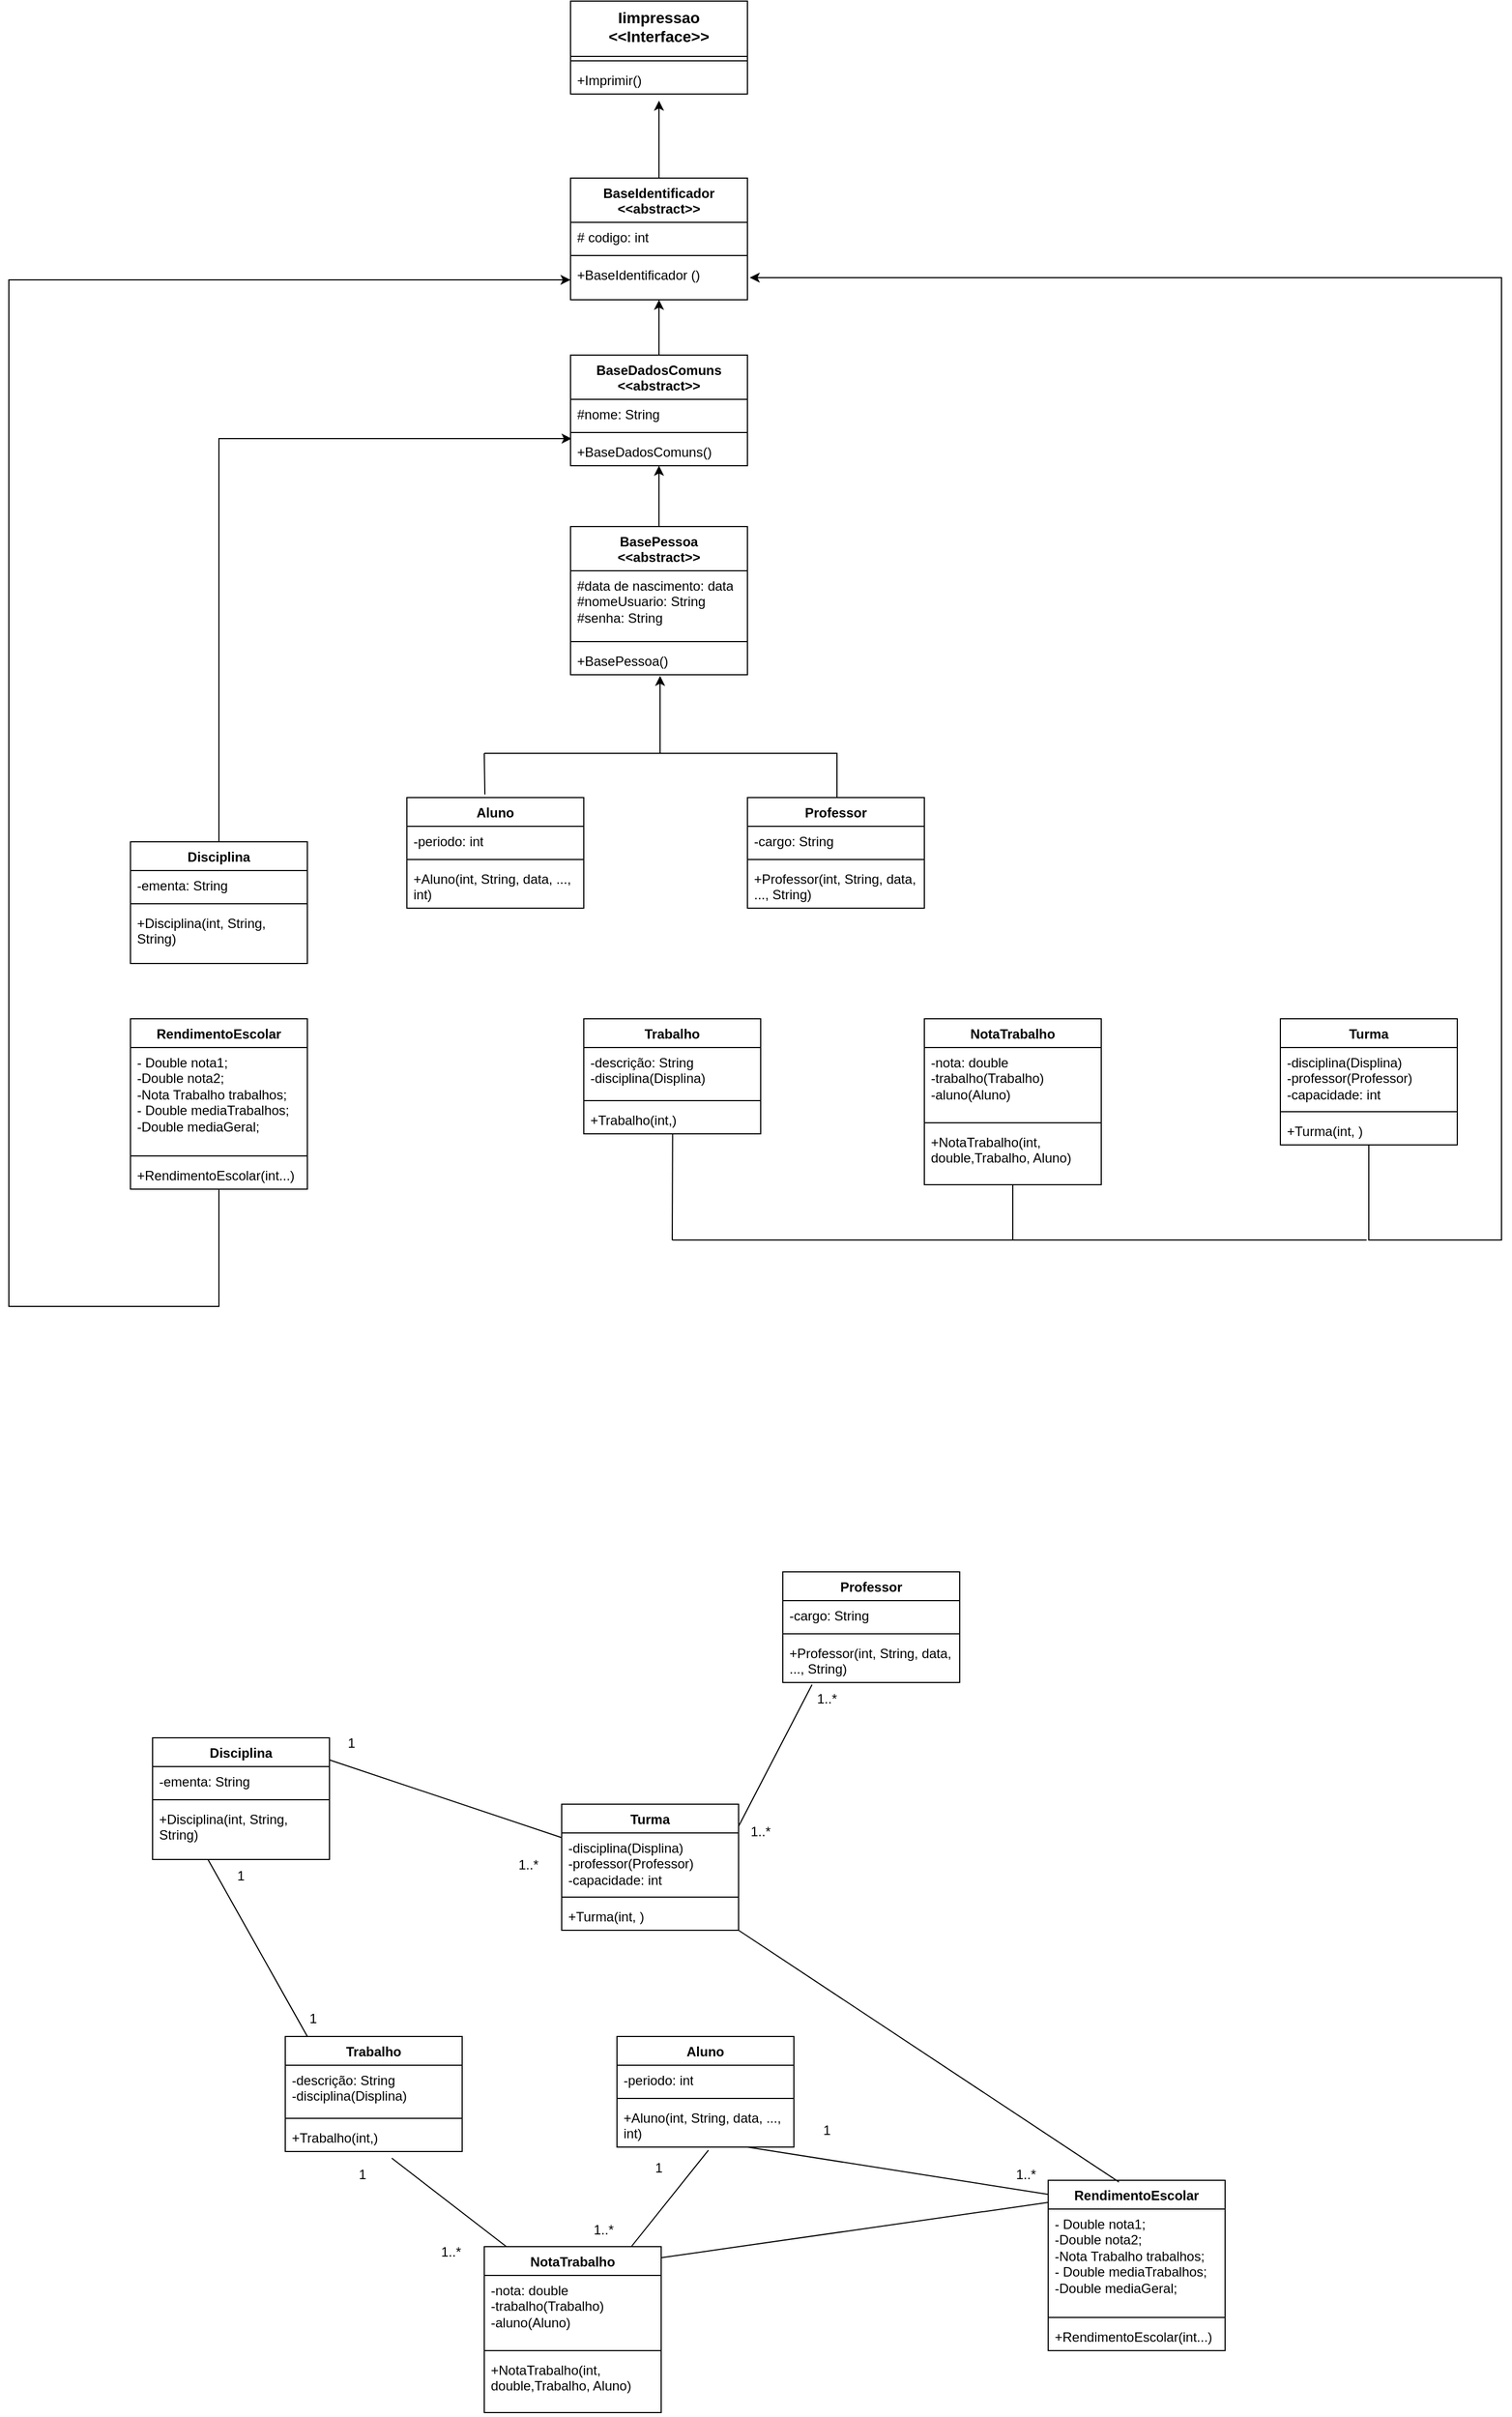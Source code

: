 <mxfile version="22.0.8" type="device">
  <diagram name="Página-1" id="WyTK1F0okosWZXt38Lui">
    <mxGraphModel dx="3500" dy="1740" grid="1" gridSize="10" guides="1" tooltips="1" connect="1" arrows="1" fold="1" page="1" pageScale="1" pageWidth="2339" pageHeight="3300" math="0" shadow="0">
      <root>
        <mxCell id="0" />
        <mxCell id="1" parent="0" />
        <mxCell id="iWZckLX41BdWrGpEnXUP-7" style="edgeStyle=orthogonalEdgeStyle;rounded=0;orthogonalLoop=1;jettySize=auto;html=1;" parent="1" source="2KT6dH3YFQWWUS_MdQeZ-459" edge="1">
          <mxGeometry relative="1" as="geometry">
            <mxPoint x="958" y="130" as="targetPoint" />
          </mxGeometry>
        </mxCell>
        <mxCell id="2KT6dH3YFQWWUS_MdQeZ-459" value="BaseIdentificador&lt;br&gt;&amp;lt;&amp;lt;abstract&amp;gt;&amp;gt;" style="swimlane;fontStyle=1;align=center;verticalAlign=top;childLayout=stackLayout;horizontal=1;startSize=40;horizontalStack=0;resizeParent=1;resizeParentMax=0;resizeLast=0;collapsible=1;marginBottom=0;whiteSpace=wrap;html=1;" parent="1" vertex="1">
          <mxGeometry x="878" y="200" width="160" height="110" as="geometry" />
        </mxCell>
        <mxCell id="2KT6dH3YFQWWUS_MdQeZ-460" value="# codigo: int&lt;br&gt;" style="text;strokeColor=none;fillColor=none;align=left;verticalAlign=top;spacingLeft=4;spacingRight=4;overflow=hidden;rotatable=0;points=[[0,0.5],[1,0.5]];portConstraint=eastwest;whiteSpace=wrap;html=1;" parent="2KT6dH3YFQWWUS_MdQeZ-459" vertex="1">
          <mxGeometry y="40" width="160" height="26" as="geometry" />
        </mxCell>
        <mxCell id="2KT6dH3YFQWWUS_MdQeZ-461" value="" style="line;strokeWidth=1;fillColor=none;align=left;verticalAlign=middle;spacingTop=-1;spacingLeft=3;spacingRight=3;rotatable=0;labelPosition=right;points=[];portConstraint=eastwest;strokeColor=inherit;" parent="2KT6dH3YFQWWUS_MdQeZ-459" vertex="1">
          <mxGeometry y="66" width="160" height="8" as="geometry" />
        </mxCell>
        <mxCell id="2KT6dH3YFQWWUS_MdQeZ-462" value="+BaseIdentificador ()" style="text;strokeColor=none;fillColor=none;align=left;verticalAlign=top;spacingLeft=4;spacingRight=4;overflow=hidden;rotatable=0;points=[[0,0.5],[1,0.5]];portConstraint=eastwest;whiteSpace=wrap;html=1;" parent="2KT6dH3YFQWWUS_MdQeZ-459" vertex="1">
          <mxGeometry y="74" width="160" height="36" as="geometry" />
        </mxCell>
        <mxCell id="2KT6dH3YFQWWUS_MdQeZ-463" value="BasePessoa&lt;br&gt;&amp;lt;&amp;lt;abstract&amp;gt;&amp;gt;" style="swimlane;fontStyle=1;align=center;verticalAlign=top;childLayout=stackLayout;horizontal=1;startSize=40;horizontalStack=0;resizeParent=1;resizeParentMax=0;resizeLast=0;collapsible=1;marginBottom=0;whiteSpace=wrap;html=1;" parent="1" vertex="1">
          <mxGeometry x="878" y="515" width="160" height="134" as="geometry" />
        </mxCell>
        <mxCell id="2KT6dH3YFQWWUS_MdQeZ-464" value="#data de nascimento: data&lt;br&gt;#nomeUsuario: String&lt;br&gt;#senha: String" style="text;strokeColor=none;fillColor=none;align=left;verticalAlign=top;spacingLeft=4;spacingRight=4;overflow=hidden;rotatable=0;points=[[0,0.5],[1,0.5]];portConstraint=eastwest;whiteSpace=wrap;html=1;" parent="2KT6dH3YFQWWUS_MdQeZ-463" vertex="1">
          <mxGeometry y="40" width="160" height="60" as="geometry" />
        </mxCell>
        <mxCell id="2KT6dH3YFQWWUS_MdQeZ-465" value="" style="line;strokeWidth=1;fillColor=none;align=left;verticalAlign=middle;spacingTop=-1;spacingLeft=3;spacingRight=3;rotatable=0;labelPosition=right;points=[];portConstraint=eastwest;strokeColor=inherit;" parent="2KT6dH3YFQWWUS_MdQeZ-463" vertex="1">
          <mxGeometry y="100" width="160" height="8" as="geometry" />
        </mxCell>
        <mxCell id="2KT6dH3YFQWWUS_MdQeZ-466" value="+BasePessoa()" style="text;strokeColor=none;fillColor=none;align=left;verticalAlign=top;spacingLeft=4;spacingRight=4;overflow=hidden;rotatable=0;points=[[0,0.5],[1,0.5]];portConstraint=eastwest;whiteSpace=wrap;html=1;" parent="2KT6dH3YFQWWUS_MdQeZ-463" vertex="1">
          <mxGeometry y="108" width="160" height="26" as="geometry" />
        </mxCell>
        <mxCell id="2KT6dH3YFQWWUS_MdQeZ-468" value="Aluno" style="swimlane;fontStyle=1;align=center;verticalAlign=top;childLayout=stackLayout;horizontal=1;startSize=26;horizontalStack=0;resizeParent=1;resizeParentMax=0;resizeLast=0;collapsible=1;marginBottom=0;whiteSpace=wrap;html=1;" parent="1" vertex="1">
          <mxGeometry x="730" y="760" width="160" height="100" as="geometry" />
        </mxCell>
        <mxCell id="2KT6dH3YFQWWUS_MdQeZ-469" value="-periodo: int" style="text;strokeColor=none;fillColor=none;align=left;verticalAlign=top;spacingLeft=4;spacingRight=4;overflow=hidden;rotatable=0;points=[[0,0.5],[1,0.5]];portConstraint=eastwest;whiteSpace=wrap;html=1;" parent="2KT6dH3YFQWWUS_MdQeZ-468" vertex="1">
          <mxGeometry y="26" width="160" height="26" as="geometry" />
        </mxCell>
        <mxCell id="2KT6dH3YFQWWUS_MdQeZ-470" value="" style="line;strokeWidth=1;fillColor=none;align=left;verticalAlign=middle;spacingTop=-1;spacingLeft=3;spacingRight=3;rotatable=0;labelPosition=right;points=[];portConstraint=eastwest;strokeColor=inherit;" parent="2KT6dH3YFQWWUS_MdQeZ-468" vertex="1">
          <mxGeometry y="52" width="160" height="8" as="geometry" />
        </mxCell>
        <mxCell id="2KT6dH3YFQWWUS_MdQeZ-471" value="+Aluno(int, String, data, ..., int)" style="text;strokeColor=none;fillColor=none;align=left;verticalAlign=top;spacingLeft=4;spacingRight=4;overflow=hidden;rotatable=0;points=[[0,0.5],[1,0.5]];portConstraint=eastwest;whiteSpace=wrap;html=1;" parent="2KT6dH3YFQWWUS_MdQeZ-468" vertex="1">
          <mxGeometry y="60" width="160" height="40" as="geometry" />
        </mxCell>
        <mxCell id="iWZckLX41BdWrGpEnXUP-12" style="edgeStyle=orthogonalEdgeStyle;rounded=0;orthogonalLoop=1;jettySize=auto;html=1;exitX=0.5;exitY=0;exitDx=0;exitDy=0;" parent="1" edge="1">
          <mxGeometry relative="1" as="geometry">
            <mxPoint x="959" y="650" as="targetPoint" />
            <mxPoint x="1115" y="770" as="sourcePoint" />
            <Array as="points">
              <mxPoint x="1119" y="770" />
              <mxPoint x="1119" y="720" />
              <mxPoint x="959" y="720" />
            </Array>
          </mxGeometry>
        </mxCell>
        <mxCell id="2KT6dH3YFQWWUS_MdQeZ-473" value="Professor" style="swimlane;fontStyle=1;align=center;verticalAlign=top;childLayout=stackLayout;horizontal=1;startSize=26;horizontalStack=0;resizeParent=1;resizeParentMax=0;resizeLast=0;collapsible=1;marginBottom=0;whiteSpace=wrap;html=1;" parent="1" vertex="1">
          <mxGeometry x="1038" y="760" width="160" height="100" as="geometry" />
        </mxCell>
        <mxCell id="2KT6dH3YFQWWUS_MdQeZ-474" value="-cargo: String" style="text;strokeColor=none;fillColor=none;align=left;verticalAlign=top;spacingLeft=4;spacingRight=4;overflow=hidden;rotatable=0;points=[[0,0.5],[1,0.5]];portConstraint=eastwest;whiteSpace=wrap;html=1;" parent="2KT6dH3YFQWWUS_MdQeZ-473" vertex="1">
          <mxGeometry y="26" width="160" height="26" as="geometry" />
        </mxCell>
        <mxCell id="2KT6dH3YFQWWUS_MdQeZ-475" value="" style="line;strokeWidth=1;fillColor=none;align=left;verticalAlign=middle;spacingTop=-1;spacingLeft=3;spacingRight=3;rotatable=0;labelPosition=right;points=[];portConstraint=eastwest;strokeColor=inherit;" parent="2KT6dH3YFQWWUS_MdQeZ-473" vertex="1">
          <mxGeometry y="52" width="160" height="8" as="geometry" />
        </mxCell>
        <mxCell id="2KT6dH3YFQWWUS_MdQeZ-476" value="+Professor(int, String, data, ..., String)" style="text;strokeColor=none;fillColor=none;align=left;verticalAlign=top;spacingLeft=4;spacingRight=4;overflow=hidden;rotatable=0;points=[[0,0.5],[1,0.5]];portConstraint=eastwest;whiteSpace=wrap;html=1;" parent="2KT6dH3YFQWWUS_MdQeZ-473" vertex="1">
          <mxGeometry y="60" width="160" height="40" as="geometry" />
        </mxCell>
        <mxCell id="2KT6dH3YFQWWUS_MdQeZ-478" value="Disciplina" style="swimlane;fontStyle=1;align=center;verticalAlign=top;childLayout=stackLayout;horizontal=1;startSize=26;horizontalStack=0;resizeParent=1;resizeParentMax=0;resizeLast=0;collapsible=1;marginBottom=0;whiteSpace=wrap;html=1;" parent="1" vertex="1">
          <mxGeometry x="480" y="800" width="160" height="110" as="geometry" />
        </mxCell>
        <mxCell id="2KT6dH3YFQWWUS_MdQeZ-479" value="-ementa: String" style="text;strokeColor=none;fillColor=none;align=left;verticalAlign=top;spacingLeft=4;spacingRight=4;overflow=hidden;rotatable=0;points=[[0,0.5],[1,0.5]];portConstraint=eastwest;whiteSpace=wrap;html=1;" parent="2KT6dH3YFQWWUS_MdQeZ-478" vertex="1">
          <mxGeometry y="26" width="160" height="26" as="geometry" />
        </mxCell>
        <mxCell id="2KT6dH3YFQWWUS_MdQeZ-480" value="" style="line;strokeWidth=1;fillColor=none;align=left;verticalAlign=middle;spacingTop=-1;spacingLeft=3;spacingRight=3;rotatable=0;labelPosition=right;points=[];portConstraint=eastwest;strokeColor=inherit;" parent="2KT6dH3YFQWWUS_MdQeZ-478" vertex="1">
          <mxGeometry y="52" width="160" height="8" as="geometry" />
        </mxCell>
        <mxCell id="2KT6dH3YFQWWUS_MdQeZ-481" value="+Disciplina(int, String, String)" style="text;strokeColor=none;fillColor=none;align=left;verticalAlign=top;spacingLeft=4;spacingRight=4;overflow=hidden;rotatable=0;points=[[0,0.5],[1,0.5]];portConstraint=eastwest;whiteSpace=wrap;html=1;" parent="2KT6dH3YFQWWUS_MdQeZ-478" vertex="1">
          <mxGeometry y="60" width="160" height="50" as="geometry" />
        </mxCell>
        <mxCell id="2KT6dH3YFQWWUS_MdQeZ-486" value="Turma" style="swimlane;fontStyle=1;align=center;verticalAlign=top;childLayout=stackLayout;horizontal=1;startSize=26;horizontalStack=0;resizeParent=1;resizeParentMax=0;resizeLast=0;collapsible=1;marginBottom=0;whiteSpace=wrap;html=1;" parent="1" vertex="1">
          <mxGeometry x="1520" y="960" width="160" height="114" as="geometry" />
        </mxCell>
        <mxCell id="2KT6dH3YFQWWUS_MdQeZ-487" value="-disciplina(Displina)&lt;br&gt;-professor(Professor)&lt;br&gt;-capacidade: int" style="text;strokeColor=none;fillColor=none;align=left;verticalAlign=top;spacingLeft=4;spacingRight=4;overflow=hidden;rotatable=0;points=[[0,0.5],[1,0.5]];portConstraint=eastwest;whiteSpace=wrap;html=1;" parent="2KT6dH3YFQWWUS_MdQeZ-486" vertex="1">
          <mxGeometry y="26" width="160" height="54" as="geometry" />
        </mxCell>
        <mxCell id="2KT6dH3YFQWWUS_MdQeZ-488" value="" style="line;strokeWidth=1;fillColor=none;align=left;verticalAlign=middle;spacingTop=-1;spacingLeft=3;spacingRight=3;rotatable=0;labelPosition=right;points=[];portConstraint=eastwest;strokeColor=inherit;" parent="2KT6dH3YFQWWUS_MdQeZ-486" vertex="1">
          <mxGeometry y="80" width="160" height="8" as="geometry" />
        </mxCell>
        <mxCell id="2KT6dH3YFQWWUS_MdQeZ-489" value="+Turma(int, )" style="text;strokeColor=none;fillColor=none;align=left;verticalAlign=top;spacingLeft=4;spacingRight=4;overflow=hidden;rotatable=0;points=[[0,0.5],[1,0.5]];portConstraint=eastwest;whiteSpace=wrap;html=1;" parent="2KT6dH3YFQWWUS_MdQeZ-486" vertex="1">
          <mxGeometry y="88" width="160" height="26" as="geometry" />
        </mxCell>
        <mxCell id="2KT6dH3YFQWWUS_MdQeZ-490" value="Trabalho" style="swimlane;fontStyle=1;align=center;verticalAlign=top;childLayout=stackLayout;horizontal=1;startSize=26;horizontalStack=0;resizeParent=1;resizeParentMax=0;resizeLast=0;collapsible=1;marginBottom=0;whiteSpace=wrap;html=1;" parent="1" vertex="1">
          <mxGeometry x="890" y="960" width="160" height="104" as="geometry" />
        </mxCell>
        <mxCell id="iWZckLX41BdWrGpEnXUP-22" value="" style="endArrow=none;html=1;rounded=0;entryX=0.502;entryY=1.013;entryDx=0;entryDy=0;entryPerimeter=0;" parent="2KT6dH3YFQWWUS_MdQeZ-490" target="2KT6dH3YFQWWUS_MdQeZ-493" edge="1">
          <mxGeometry width="50" height="50" relative="1" as="geometry">
            <mxPoint x="80" y="200" as="sourcePoint" />
            <mxPoint x="79.58" y="-32" as="targetPoint" />
          </mxGeometry>
        </mxCell>
        <mxCell id="2KT6dH3YFQWWUS_MdQeZ-491" value="-descrição: String&lt;br&gt;-disciplina(Displina)" style="text;strokeColor=none;fillColor=none;align=left;verticalAlign=top;spacingLeft=4;spacingRight=4;overflow=hidden;rotatable=0;points=[[0,0.5],[1,0.5]];portConstraint=eastwest;whiteSpace=wrap;html=1;" parent="2KT6dH3YFQWWUS_MdQeZ-490" vertex="1">
          <mxGeometry y="26" width="160" height="44" as="geometry" />
        </mxCell>
        <mxCell id="2KT6dH3YFQWWUS_MdQeZ-492" value="" style="line;strokeWidth=1;fillColor=none;align=left;verticalAlign=middle;spacingTop=-1;spacingLeft=3;spacingRight=3;rotatable=0;labelPosition=right;points=[];portConstraint=eastwest;strokeColor=inherit;" parent="2KT6dH3YFQWWUS_MdQeZ-490" vertex="1">
          <mxGeometry y="70" width="160" height="8" as="geometry" />
        </mxCell>
        <mxCell id="2KT6dH3YFQWWUS_MdQeZ-493" value="+Trabalho(int,)" style="text;strokeColor=none;fillColor=none;align=left;verticalAlign=top;spacingLeft=4;spacingRight=4;overflow=hidden;rotatable=0;points=[[0,0.5],[1,0.5]];portConstraint=eastwest;whiteSpace=wrap;html=1;" parent="2KT6dH3YFQWWUS_MdQeZ-490" vertex="1">
          <mxGeometry y="78" width="160" height="26" as="geometry" />
        </mxCell>
        <mxCell id="2KT6dH3YFQWWUS_MdQeZ-512" value="NotaTrabalho" style="swimlane;fontStyle=1;align=center;verticalAlign=top;childLayout=stackLayout;horizontal=1;startSize=26;horizontalStack=0;resizeParent=1;resizeParentMax=0;resizeLast=0;collapsible=1;marginBottom=0;whiteSpace=wrap;html=1;" parent="1" vertex="1">
          <mxGeometry x="1198" y="960" width="160" height="150" as="geometry" />
        </mxCell>
        <mxCell id="2KT6dH3YFQWWUS_MdQeZ-513" value="-nota: double&lt;br&gt;-trabalho(Trabalho)&lt;br&gt;-aluno(Aluno)" style="text;strokeColor=none;fillColor=none;align=left;verticalAlign=top;spacingLeft=4;spacingRight=4;overflow=hidden;rotatable=0;points=[[0,0.5],[1,0.5]];portConstraint=eastwest;whiteSpace=wrap;html=1;" parent="2KT6dH3YFQWWUS_MdQeZ-512" vertex="1">
          <mxGeometry y="26" width="160" height="64" as="geometry" />
        </mxCell>
        <mxCell id="2KT6dH3YFQWWUS_MdQeZ-514" value="" style="line;strokeWidth=1;fillColor=none;align=left;verticalAlign=middle;spacingTop=-1;spacingLeft=3;spacingRight=3;rotatable=0;labelPosition=right;points=[];portConstraint=eastwest;strokeColor=inherit;" parent="2KT6dH3YFQWWUS_MdQeZ-512" vertex="1">
          <mxGeometry y="90" width="160" height="8" as="geometry" />
        </mxCell>
        <mxCell id="2KT6dH3YFQWWUS_MdQeZ-515" value="+NotaTrabalho(int, double,Trabalho, Aluno)" style="text;strokeColor=none;fillColor=none;align=left;verticalAlign=top;spacingLeft=4;spacingRight=4;overflow=hidden;rotatable=0;points=[[0,0.5],[1,0.5]];portConstraint=eastwest;whiteSpace=wrap;html=1;" parent="2KT6dH3YFQWWUS_MdQeZ-512" vertex="1">
          <mxGeometry y="98" width="160" height="52" as="geometry" />
        </mxCell>
        <mxCell id="iWZckLX41BdWrGpEnXUP-2" value="&lt;font style=&quot;font-size: 14px;&quot;&gt;Iimpressao&lt;br&gt;&amp;lt;&amp;lt;Interface&amp;gt;&amp;gt;&lt;/font&gt;" style="swimlane;fontStyle=1;align=center;verticalAlign=top;childLayout=stackLayout;horizontal=1;startSize=50;horizontalStack=0;resizeParent=1;resizeParentMax=0;resizeLast=0;collapsible=1;marginBottom=0;whiteSpace=wrap;html=1;" parent="1" vertex="1">
          <mxGeometry x="878" y="40" width="160" height="84" as="geometry" />
        </mxCell>
        <mxCell id="iWZckLX41BdWrGpEnXUP-4" value="" style="line;strokeWidth=1;fillColor=none;align=left;verticalAlign=middle;spacingTop=-1;spacingLeft=3;spacingRight=3;rotatable=0;labelPosition=right;points=[];portConstraint=eastwest;strokeColor=inherit;" parent="iWZckLX41BdWrGpEnXUP-2" vertex="1">
          <mxGeometry y="50" width="160" height="8" as="geometry" />
        </mxCell>
        <mxCell id="iWZckLX41BdWrGpEnXUP-5" value="+Imprimir()" style="text;strokeColor=none;fillColor=none;align=left;verticalAlign=top;spacingLeft=4;spacingRight=4;overflow=hidden;rotatable=0;points=[[0,0.5],[1,0.5]];portConstraint=eastwest;whiteSpace=wrap;html=1;" parent="iWZckLX41BdWrGpEnXUP-2" vertex="1">
          <mxGeometry y="58" width="160" height="26" as="geometry" />
        </mxCell>
        <mxCell id="iWZckLX41BdWrGpEnXUP-8" style="edgeStyle=orthogonalEdgeStyle;rounded=0;orthogonalLoop=1;jettySize=auto;html=1;" parent="1" source="2KT6dH3YFQWWUS_MdQeZ-482" edge="1">
          <mxGeometry relative="1" as="geometry">
            <mxPoint x="958" y="310" as="targetPoint" />
          </mxGeometry>
        </mxCell>
        <mxCell id="2KT6dH3YFQWWUS_MdQeZ-482" value="BaseDadosComuns&lt;br&gt;&amp;lt;&amp;lt;abstract&amp;gt;&amp;gt;" style="swimlane;fontStyle=1;align=center;verticalAlign=top;childLayout=stackLayout;horizontal=1;startSize=40;horizontalStack=0;resizeParent=1;resizeParentMax=0;resizeLast=0;collapsible=1;marginBottom=0;whiteSpace=wrap;html=1;" parent="1" vertex="1">
          <mxGeometry x="878" y="360" width="160" height="100" as="geometry" />
        </mxCell>
        <mxCell id="2KT6dH3YFQWWUS_MdQeZ-483" value="#nome: String" style="text;strokeColor=none;fillColor=none;align=left;verticalAlign=top;spacingLeft=4;spacingRight=4;overflow=hidden;rotatable=0;points=[[0,0.5],[1,0.5]];portConstraint=eastwest;whiteSpace=wrap;html=1;" parent="2KT6dH3YFQWWUS_MdQeZ-482" vertex="1">
          <mxGeometry y="40" width="160" height="26" as="geometry" />
        </mxCell>
        <mxCell id="2KT6dH3YFQWWUS_MdQeZ-484" value="" style="line;strokeWidth=1;fillColor=none;align=left;verticalAlign=middle;spacingTop=-1;spacingLeft=3;spacingRight=3;rotatable=0;labelPosition=right;points=[];portConstraint=eastwest;strokeColor=inherit;" parent="2KT6dH3YFQWWUS_MdQeZ-482" vertex="1">
          <mxGeometry y="66" width="160" height="8" as="geometry" />
        </mxCell>
        <mxCell id="2KT6dH3YFQWWUS_MdQeZ-485" value="+BaseDadosComuns()" style="text;strokeColor=none;fillColor=none;align=left;verticalAlign=top;spacingLeft=4;spacingRight=4;overflow=hidden;rotatable=0;points=[[0,0.5],[1,0.5]];portConstraint=eastwest;whiteSpace=wrap;html=1;" parent="2KT6dH3YFQWWUS_MdQeZ-482" vertex="1">
          <mxGeometry y="74" width="160" height="26" as="geometry" />
        </mxCell>
        <mxCell id="iWZckLX41BdWrGpEnXUP-9" style="edgeStyle=orthogonalEdgeStyle;rounded=0;orthogonalLoop=1;jettySize=auto;html=1;exitX=0.5;exitY=0;exitDx=0;exitDy=0;entryX=0.5;entryY=1;entryDx=0;entryDy=0;entryPerimeter=0;" parent="1" source="2KT6dH3YFQWWUS_MdQeZ-463" target="2KT6dH3YFQWWUS_MdQeZ-485" edge="1">
          <mxGeometry relative="1" as="geometry" />
        </mxCell>
        <mxCell id="iWZckLX41BdWrGpEnXUP-13" style="edgeStyle=orthogonalEdgeStyle;rounded=0;orthogonalLoop=1;jettySize=auto;html=1;exitX=0.5;exitY=1;exitDx=0;exitDy=0;entryX=1.013;entryY=0.444;entryDx=0;entryDy=0;entryPerimeter=0;" parent="1" source="2KT6dH3YFQWWUS_MdQeZ-486" target="2KT6dH3YFQWWUS_MdQeZ-462" edge="1">
          <mxGeometry relative="1" as="geometry">
            <mxPoint x="1622.32" y="1244.65" as="sourcePoint" />
            <mxPoint x="1040" y="290" as="targetPoint" />
            <Array as="points">
              <mxPoint x="1600" y="1160" />
              <mxPoint x="1720" y="1160" />
              <mxPoint x="1720" y="290" />
            </Array>
          </mxGeometry>
        </mxCell>
        <mxCell id="iWZckLX41BdWrGpEnXUP-14" style="edgeStyle=orthogonalEdgeStyle;rounded=0;orthogonalLoop=1;jettySize=auto;html=1;exitX=0.5;exitY=0;exitDx=0;exitDy=0;entryX=0.006;entryY=0.059;entryDx=0;entryDy=0;entryPerimeter=0;" parent="1" source="2KT6dH3YFQWWUS_MdQeZ-478" target="2KT6dH3YFQWWUS_MdQeZ-485" edge="1">
          <mxGeometry relative="1" as="geometry" />
        </mxCell>
        <mxCell id="iWZckLX41BdWrGpEnXUP-17" value="" style="endArrow=none;html=1;rounded=0;" parent="1" edge="1">
          <mxGeometry width="50" height="50" relative="1" as="geometry">
            <mxPoint x="970" y="1160" as="sourcePoint" />
            <mxPoint x="1598" y="1160" as="targetPoint" />
          </mxGeometry>
        </mxCell>
        <mxCell id="iWZckLX41BdWrGpEnXUP-19" value="" style="endArrow=none;html=1;rounded=0;" parent="1" target="2KT6dH3YFQWWUS_MdQeZ-515" edge="1">
          <mxGeometry width="50" height="50" relative="1" as="geometry">
            <mxPoint x="1278" y="1160" as="sourcePoint" />
            <mxPoint x="1280" y="1230" as="targetPoint" />
          </mxGeometry>
        </mxCell>
        <mxCell id="iWZckLX41BdWrGpEnXUP-25" value="" style="endArrow=none;html=1;rounded=0;" parent="1" edge="1">
          <mxGeometry width="50" height="50" relative="1" as="geometry">
            <mxPoint x="800" y="720" as="sourcePoint" />
            <mxPoint x="960" y="720" as="targetPoint" />
          </mxGeometry>
        </mxCell>
        <mxCell id="iWZckLX41BdWrGpEnXUP-26" value="" style="endArrow=none;html=1;rounded=0;exitX=0.441;exitY=-0.028;exitDx=0;exitDy=0;exitPerimeter=0;" parent="1" source="2KT6dH3YFQWWUS_MdQeZ-468" edge="1">
          <mxGeometry width="50" height="50" relative="1" as="geometry">
            <mxPoint x="830" y="810" as="sourcePoint" />
            <mxPoint x="800" y="720" as="targetPoint" />
          </mxGeometry>
        </mxCell>
        <mxCell id="SnTuJil45U3Le8kGtYZz-1" style="edgeStyle=orthogonalEdgeStyle;rounded=0;orthogonalLoop=1;jettySize=auto;html=1;entryX=0;entryY=0.5;entryDx=0;entryDy=0;" parent="1" source="2KT6dH3YFQWWUS_MdQeZ-527" target="2KT6dH3YFQWWUS_MdQeZ-462" edge="1">
          <mxGeometry relative="1" as="geometry">
            <Array as="points">
              <mxPoint x="560" y="1220" />
              <mxPoint x="370" y="1220" />
              <mxPoint x="370" y="292" />
            </Array>
          </mxGeometry>
        </mxCell>
        <mxCell id="2KT6dH3YFQWWUS_MdQeZ-524" value="RendimentoEscolar" style="swimlane;fontStyle=1;align=center;verticalAlign=top;childLayout=stackLayout;horizontal=1;startSize=26;horizontalStack=0;resizeParent=1;resizeParentMax=0;resizeLast=0;collapsible=1;marginBottom=0;whiteSpace=wrap;html=1;" parent="1" vertex="1">
          <mxGeometry x="480" y="960" width="160" height="154" as="geometry" />
        </mxCell>
        <mxCell id="2KT6dH3YFQWWUS_MdQeZ-525" value="- Double nota1;&lt;br&gt;-Double nota2;&lt;br&gt;-Nota Trabalho trabalhos;&lt;br&gt;- Double mediaTrabalhos;&lt;br&gt;-Double mediaGeral;" style="text;strokeColor=none;fillColor=none;align=left;verticalAlign=top;spacingLeft=4;spacingRight=4;overflow=hidden;rotatable=0;points=[[0,0.5],[1,0.5]];portConstraint=eastwest;whiteSpace=wrap;html=1;" parent="2KT6dH3YFQWWUS_MdQeZ-524" vertex="1">
          <mxGeometry y="26" width="160" height="94" as="geometry" />
        </mxCell>
        <mxCell id="2KT6dH3YFQWWUS_MdQeZ-526" value="" style="line;strokeWidth=1;fillColor=none;align=left;verticalAlign=middle;spacingTop=-1;spacingLeft=3;spacingRight=3;rotatable=0;labelPosition=right;points=[];portConstraint=eastwest;strokeColor=inherit;" parent="2KT6dH3YFQWWUS_MdQeZ-524" vertex="1">
          <mxGeometry y="120" width="160" height="8" as="geometry" />
        </mxCell>
        <mxCell id="2KT6dH3YFQWWUS_MdQeZ-527" value="+RendimentoEscolar(int...)" style="text;strokeColor=none;fillColor=none;align=left;verticalAlign=top;spacingLeft=4;spacingRight=4;overflow=hidden;rotatable=0;points=[[0,0.5],[1,0.5]];portConstraint=eastwest;whiteSpace=wrap;html=1;" parent="2KT6dH3YFQWWUS_MdQeZ-524" vertex="1">
          <mxGeometry y="128" width="160" height="26" as="geometry" />
        </mxCell>
        <mxCell id="929rITErZlj4l2X_e_oS-4" value="Aluno" style="swimlane;fontStyle=1;align=center;verticalAlign=top;childLayout=stackLayout;horizontal=1;startSize=26;horizontalStack=0;resizeParent=1;resizeParentMax=0;resizeLast=0;collapsible=1;marginBottom=0;whiteSpace=wrap;html=1;" vertex="1" parent="1">
          <mxGeometry x="920" y="1880" width="160" height="100" as="geometry" />
        </mxCell>
        <mxCell id="929rITErZlj4l2X_e_oS-5" value="-periodo: int" style="text;strokeColor=none;fillColor=none;align=left;verticalAlign=top;spacingLeft=4;spacingRight=4;overflow=hidden;rotatable=0;points=[[0,0.5],[1,0.5]];portConstraint=eastwest;whiteSpace=wrap;html=1;" vertex="1" parent="929rITErZlj4l2X_e_oS-4">
          <mxGeometry y="26" width="160" height="26" as="geometry" />
        </mxCell>
        <mxCell id="929rITErZlj4l2X_e_oS-6" value="" style="line;strokeWidth=1;fillColor=none;align=left;verticalAlign=middle;spacingTop=-1;spacingLeft=3;spacingRight=3;rotatable=0;labelPosition=right;points=[];portConstraint=eastwest;strokeColor=inherit;" vertex="1" parent="929rITErZlj4l2X_e_oS-4">
          <mxGeometry y="52" width="160" height="8" as="geometry" />
        </mxCell>
        <mxCell id="929rITErZlj4l2X_e_oS-7" value="+Aluno(int, String, data, ..., int)" style="text;strokeColor=none;fillColor=none;align=left;verticalAlign=top;spacingLeft=4;spacingRight=4;overflow=hidden;rotatable=0;points=[[0,0.5],[1,0.5]];portConstraint=eastwest;whiteSpace=wrap;html=1;" vertex="1" parent="929rITErZlj4l2X_e_oS-4">
          <mxGeometry y="60" width="160" height="40" as="geometry" />
        </mxCell>
        <mxCell id="929rITErZlj4l2X_e_oS-8" value="Professor" style="swimlane;fontStyle=1;align=center;verticalAlign=top;childLayout=stackLayout;horizontal=1;startSize=26;horizontalStack=0;resizeParent=1;resizeParentMax=0;resizeLast=0;collapsible=1;marginBottom=0;whiteSpace=wrap;html=1;" vertex="1" parent="1">
          <mxGeometry x="1070" y="1460" width="160" height="100" as="geometry" />
        </mxCell>
        <mxCell id="929rITErZlj4l2X_e_oS-9" value="-cargo: String" style="text;strokeColor=none;fillColor=none;align=left;verticalAlign=top;spacingLeft=4;spacingRight=4;overflow=hidden;rotatable=0;points=[[0,0.5],[1,0.5]];portConstraint=eastwest;whiteSpace=wrap;html=1;" vertex="1" parent="929rITErZlj4l2X_e_oS-8">
          <mxGeometry y="26" width="160" height="26" as="geometry" />
        </mxCell>
        <mxCell id="929rITErZlj4l2X_e_oS-10" value="" style="line;strokeWidth=1;fillColor=none;align=left;verticalAlign=middle;spacingTop=-1;spacingLeft=3;spacingRight=3;rotatable=0;labelPosition=right;points=[];portConstraint=eastwest;strokeColor=inherit;" vertex="1" parent="929rITErZlj4l2X_e_oS-8">
          <mxGeometry y="52" width="160" height="8" as="geometry" />
        </mxCell>
        <mxCell id="929rITErZlj4l2X_e_oS-11" value="+Professor(int, String, data, ..., String)" style="text;strokeColor=none;fillColor=none;align=left;verticalAlign=top;spacingLeft=4;spacingRight=4;overflow=hidden;rotatable=0;points=[[0,0.5],[1,0.5]];portConstraint=eastwest;whiteSpace=wrap;html=1;" vertex="1" parent="929rITErZlj4l2X_e_oS-8">
          <mxGeometry y="60" width="160" height="40" as="geometry" />
        </mxCell>
        <mxCell id="929rITErZlj4l2X_e_oS-12" value="NotaTrabalho" style="swimlane;fontStyle=1;align=center;verticalAlign=top;childLayout=stackLayout;horizontal=1;startSize=26;horizontalStack=0;resizeParent=1;resizeParentMax=0;resizeLast=0;collapsible=1;marginBottom=0;whiteSpace=wrap;html=1;" vertex="1" parent="1">
          <mxGeometry x="800" y="2070" width="160" height="150" as="geometry" />
        </mxCell>
        <mxCell id="929rITErZlj4l2X_e_oS-13" value="-nota: double&lt;br&gt;-trabalho(Trabalho)&lt;br&gt;-aluno(Aluno)" style="text;strokeColor=none;fillColor=none;align=left;verticalAlign=top;spacingLeft=4;spacingRight=4;overflow=hidden;rotatable=0;points=[[0,0.5],[1,0.5]];portConstraint=eastwest;whiteSpace=wrap;html=1;" vertex="1" parent="929rITErZlj4l2X_e_oS-12">
          <mxGeometry y="26" width="160" height="64" as="geometry" />
        </mxCell>
        <mxCell id="929rITErZlj4l2X_e_oS-14" value="" style="line;strokeWidth=1;fillColor=none;align=left;verticalAlign=middle;spacingTop=-1;spacingLeft=3;spacingRight=3;rotatable=0;labelPosition=right;points=[];portConstraint=eastwest;strokeColor=inherit;" vertex="1" parent="929rITErZlj4l2X_e_oS-12">
          <mxGeometry y="90" width="160" height="8" as="geometry" />
        </mxCell>
        <mxCell id="929rITErZlj4l2X_e_oS-15" value="+NotaTrabalho(int, double,Trabalho, Aluno)" style="text;strokeColor=none;fillColor=none;align=left;verticalAlign=top;spacingLeft=4;spacingRight=4;overflow=hidden;rotatable=0;points=[[0,0.5],[1,0.5]];portConstraint=eastwest;whiteSpace=wrap;html=1;" vertex="1" parent="929rITErZlj4l2X_e_oS-12">
          <mxGeometry y="98" width="160" height="52" as="geometry" />
        </mxCell>
        <mxCell id="929rITErZlj4l2X_e_oS-16" value="Turma" style="swimlane;fontStyle=1;align=center;verticalAlign=top;childLayout=stackLayout;horizontal=1;startSize=26;horizontalStack=0;resizeParent=1;resizeParentMax=0;resizeLast=0;collapsible=1;marginBottom=0;whiteSpace=wrap;html=1;" vertex="1" parent="1">
          <mxGeometry x="870" y="1670" width="160" height="114" as="geometry" />
        </mxCell>
        <mxCell id="929rITErZlj4l2X_e_oS-17" value="-disciplina(Displina)&lt;br&gt;-professor(Professor)&lt;br&gt;-capacidade: int" style="text;strokeColor=none;fillColor=none;align=left;verticalAlign=top;spacingLeft=4;spacingRight=4;overflow=hidden;rotatable=0;points=[[0,0.5],[1,0.5]];portConstraint=eastwest;whiteSpace=wrap;html=1;" vertex="1" parent="929rITErZlj4l2X_e_oS-16">
          <mxGeometry y="26" width="160" height="54" as="geometry" />
        </mxCell>
        <mxCell id="929rITErZlj4l2X_e_oS-18" value="" style="line;strokeWidth=1;fillColor=none;align=left;verticalAlign=middle;spacingTop=-1;spacingLeft=3;spacingRight=3;rotatable=0;labelPosition=right;points=[];portConstraint=eastwest;strokeColor=inherit;" vertex="1" parent="929rITErZlj4l2X_e_oS-16">
          <mxGeometry y="80" width="160" height="8" as="geometry" />
        </mxCell>
        <mxCell id="929rITErZlj4l2X_e_oS-19" value="+Turma(int, )" style="text;strokeColor=none;fillColor=none;align=left;verticalAlign=top;spacingLeft=4;spacingRight=4;overflow=hidden;rotatable=0;points=[[0,0.5],[1,0.5]];portConstraint=eastwest;whiteSpace=wrap;html=1;" vertex="1" parent="929rITErZlj4l2X_e_oS-16">
          <mxGeometry y="88" width="160" height="26" as="geometry" />
        </mxCell>
        <mxCell id="929rITErZlj4l2X_e_oS-20" value="Disciplina" style="swimlane;fontStyle=1;align=center;verticalAlign=top;childLayout=stackLayout;horizontal=1;startSize=26;horizontalStack=0;resizeParent=1;resizeParentMax=0;resizeLast=0;collapsible=1;marginBottom=0;whiteSpace=wrap;html=1;" vertex="1" parent="1">
          <mxGeometry x="500" y="1610" width="160" height="110" as="geometry" />
        </mxCell>
        <mxCell id="929rITErZlj4l2X_e_oS-21" value="-ementa: String" style="text;strokeColor=none;fillColor=none;align=left;verticalAlign=top;spacingLeft=4;spacingRight=4;overflow=hidden;rotatable=0;points=[[0,0.5],[1,0.5]];portConstraint=eastwest;whiteSpace=wrap;html=1;" vertex="1" parent="929rITErZlj4l2X_e_oS-20">
          <mxGeometry y="26" width="160" height="26" as="geometry" />
        </mxCell>
        <mxCell id="929rITErZlj4l2X_e_oS-22" value="" style="line;strokeWidth=1;fillColor=none;align=left;verticalAlign=middle;spacingTop=-1;spacingLeft=3;spacingRight=3;rotatable=0;labelPosition=right;points=[];portConstraint=eastwest;strokeColor=inherit;" vertex="1" parent="929rITErZlj4l2X_e_oS-20">
          <mxGeometry y="52" width="160" height="8" as="geometry" />
        </mxCell>
        <mxCell id="929rITErZlj4l2X_e_oS-23" value="+Disciplina(int, String, String)" style="text;strokeColor=none;fillColor=none;align=left;verticalAlign=top;spacingLeft=4;spacingRight=4;overflow=hidden;rotatable=0;points=[[0,0.5],[1,0.5]];portConstraint=eastwest;whiteSpace=wrap;html=1;" vertex="1" parent="929rITErZlj4l2X_e_oS-20">
          <mxGeometry y="60" width="160" height="50" as="geometry" />
        </mxCell>
        <mxCell id="929rITErZlj4l2X_e_oS-24" value="RendimentoEscolar" style="swimlane;fontStyle=1;align=center;verticalAlign=top;childLayout=stackLayout;horizontal=1;startSize=26;horizontalStack=0;resizeParent=1;resizeParentMax=0;resizeLast=0;collapsible=1;marginBottom=0;whiteSpace=wrap;html=1;" vertex="1" parent="1">
          <mxGeometry x="1310" y="2010" width="160" height="154" as="geometry" />
        </mxCell>
        <mxCell id="929rITErZlj4l2X_e_oS-25" value="- Double nota1;&lt;br&gt;-Double nota2;&lt;br&gt;-Nota Trabalho trabalhos;&lt;br&gt;- Double mediaTrabalhos;&lt;br&gt;-Double mediaGeral;" style="text;strokeColor=none;fillColor=none;align=left;verticalAlign=top;spacingLeft=4;spacingRight=4;overflow=hidden;rotatable=0;points=[[0,0.5],[1,0.5]];portConstraint=eastwest;whiteSpace=wrap;html=1;" vertex="1" parent="929rITErZlj4l2X_e_oS-24">
          <mxGeometry y="26" width="160" height="94" as="geometry" />
        </mxCell>
        <mxCell id="929rITErZlj4l2X_e_oS-26" value="" style="line;strokeWidth=1;fillColor=none;align=left;verticalAlign=middle;spacingTop=-1;spacingLeft=3;spacingRight=3;rotatable=0;labelPosition=right;points=[];portConstraint=eastwest;strokeColor=inherit;" vertex="1" parent="929rITErZlj4l2X_e_oS-24">
          <mxGeometry y="120" width="160" height="8" as="geometry" />
        </mxCell>
        <mxCell id="929rITErZlj4l2X_e_oS-27" value="+RendimentoEscolar(int...)" style="text;strokeColor=none;fillColor=none;align=left;verticalAlign=top;spacingLeft=4;spacingRight=4;overflow=hidden;rotatable=0;points=[[0,0.5],[1,0.5]];portConstraint=eastwest;whiteSpace=wrap;html=1;" vertex="1" parent="929rITErZlj4l2X_e_oS-24">
          <mxGeometry y="128" width="160" height="26" as="geometry" />
        </mxCell>
        <mxCell id="929rITErZlj4l2X_e_oS-28" value="Trabalho" style="swimlane;fontStyle=1;align=center;verticalAlign=top;childLayout=stackLayout;horizontal=1;startSize=26;horizontalStack=0;resizeParent=1;resizeParentMax=0;resizeLast=0;collapsible=1;marginBottom=0;whiteSpace=wrap;html=1;" vertex="1" parent="1">
          <mxGeometry x="620" y="1880" width="160" height="104" as="geometry" />
        </mxCell>
        <mxCell id="929rITErZlj4l2X_e_oS-30" value="-descrição: String&lt;br&gt;-disciplina(Displina)" style="text;strokeColor=none;fillColor=none;align=left;verticalAlign=top;spacingLeft=4;spacingRight=4;overflow=hidden;rotatable=0;points=[[0,0.5],[1,0.5]];portConstraint=eastwest;whiteSpace=wrap;html=1;" vertex="1" parent="929rITErZlj4l2X_e_oS-28">
          <mxGeometry y="26" width="160" height="44" as="geometry" />
        </mxCell>
        <mxCell id="929rITErZlj4l2X_e_oS-31" value="" style="line;strokeWidth=1;fillColor=none;align=left;verticalAlign=middle;spacingTop=-1;spacingLeft=3;spacingRight=3;rotatable=0;labelPosition=right;points=[];portConstraint=eastwest;strokeColor=inherit;" vertex="1" parent="929rITErZlj4l2X_e_oS-28">
          <mxGeometry y="70" width="160" height="8" as="geometry" />
        </mxCell>
        <mxCell id="929rITErZlj4l2X_e_oS-32" value="+Trabalho(int,)" style="text;strokeColor=none;fillColor=none;align=left;verticalAlign=top;spacingLeft=4;spacingRight=4;overflow=hidden;rotatable=0;points=[[0,0.5],[1,0.5]];portConstraint=eastwest;whiteSpace=wrap;html=1;" vertex="1" parent="929rITErZlj4l2X_e_oS-28">
          <mxGeometry y="78" width="160" height="26" as="geometry" />
        </mxCell>
        <mxCell id="929rITErZlj4l2X_e_oS-33" value="" style="endArrow=none;html=1;rounded=0;entryX=0.165;entryY=1.05;entryDx=0;entryDy=0;entryPerimeter=0;" edge="1" parent="1" target="929rITErZlj4l2X_e_oS-11">
          <mxGeometry width="50" height="50" relative="1" as="geometry">
            <mxPoint x="1030" y="1690" as="sourcePoint" />
            <mxPoint x="1080" y="1640" as="targetPoint" />
          </mxGeometry>
        </mxCell>
        <mxCell id="929rITErZlj4l2X_e_oS-34" value="" style="endArrow=none;html=1;rounded=0;" edge="1" parent="1" target="929rITErZlj4l2X_e_oS-16">
          <mxGeometry width="50" height="50" relative="1" as="geometry">
            <mxPoint x="660" y="1630" as="sourcePoint" />
            <mxPoint x="710" y="1580" as="targetPoint" />
          </mxGeometry>
        </mxCell>
        <mxCell id="929rITErZlj4l2X_e_oS-35" value="" style="endArrow=none;html=1;rounded=0;entryX=0.313;entryY=1;entryDx=0;entryDy=0;entryPerimeter=0;" edge="1" parent="1" target="929rITErZlj4l2X_e_oS-23">
          <mxGeometry width="50" height="50" relative="1" as="geometry">
            <mxPoint x="640" y="1880" as="sourcePoint" />
            <mxPoint x="690" y="1830" as="targetPoint" />
          </mxGeometry>
        </mxCell>
        <mxCell id="929rITErZlj4l2X_e_oS-36" value="" style="endArrow=none;html=1;rounded=0;entryX=0.517;entryY=1.07;entryDx=0;entryDy=0;entryPerimeter=0;" edge="1" parent="1" target="929rITErZlj4l2X_e_oS-7">
          <mxGeometry width="50" height="50" relative="1" as="geometry">
            <mxPoint x="933" y="2070" as="sourcePoint" />
            <mxPoint x="983" y="2020" as="targetPoint" />
          </mxGeometry>
        </mxCell>
        <mxCell id="929rITErZlj4l2X_e_oS-37" value="" style="endArrow=none;html=1;rounded=0;entryX=0.602;entryY=1.231;entryDx=0;entryDy=0;entryPerimeter=0;" edge="1" parent="1" target="929rITErZlj4l2X_e_oS-32">
          <mxGeometry width="50" height="50" relative="1" as="geometry">
            <mxPoint x="820" y="2070" as="sourcePoint" />
            <mxPoint x="870" y="2020" as="targetPoint" />
          </mxGeometry>
        </mxCell>
        <mxCell id="929rITErZlj4l2X_e_oS-38" value="" style="endArrow=none;html=1;rounded=0;entryX=0.4;entryY=0.01;entryDx=0;entryDy=0;entryPerimeter=0;" edge="1" parent="1" target="929rITErZlj4l2X_e_oS-24">
          <mxGeometry width="50" height="50" relative="1" as="geometry">
            <mxPoint x="1030" y="1784" as="sourcePoint" />
            <mxPoint x="1080" y="1734" as="targetPoint" />
          </mxGeometry>
        </mxCell>
        <mxCell id="929rITErZlj4l2X_e_oS-39" value="" style="endArrow=none;html=1;rounded=0;exitX=0;exitY=0.083;exitDx=0;exitDy=0;exitPerimeter=0;" edge="1" parent="1" source="929rITErZlj4l2X_e_oS-24">
          <mxGeometry width="50" height="50" relative="1" as="geometry">
            <mxPoint x="988" y="2030" as="sourcePoint" />
            <mxPoint x="1038" y="1980" as="targetPoint" />
          </mxGeometry>
        </mxCell>
        <mxCell id="929rITErZlj4l2X_e_oS-40" value="" style="endArrow=none;html=1;rounded=0;entryX=0;entryY=0.13;entryDx=0;entryDy=0;entryPerimeter=0;" edge="1" parent="1" target="929rITErZlj4l2X_e_oS-24">
          <mxGeometry width="50" height="50" relative="1" as="geometry">
            <mxPoint x="960" y="2080" as="sourcePoint" />
            <mxPoint x="1010" y="2030" as="targetPoint" />
          </mxGeometry>
        </mxCell>
        <mxCell id="929rITErZlj4l2X_e_oS-41" value="1..*" style="text;html=1;strokeColor=none;fillColor=none;align=center;verticalAlign=middle;whiteSpace=wrap;rounded=0;" vertex="1" parent="1">
          <mxGeometry x="1080" y="1560" width="60" height="30" as="geometry" />
        </mxCell>
        <mxCell id="929rITErZlj4l2X_e_oS-42" value="1..*" style="text;html=1;strokeColor=none;fillColor=none;align=center;verticalAlign=middle;whiteSpace=wrap;rounded=0;" vertex="1" parent="1">
          <mxGeometry x="1020" y="1680" width="60" height="30" as="geometry" />
        </mxCell>
        <mxCell id="929rITErZlj4l2X_e_oS-43" value="1..*" style="text;html=1;strokeColor=none;fillColor=none;align=center;verticalAlign=middle;whiteSpace=wrap;rounded=0;" vertex="1" parent="1">
          <mxGeometry x="810" y="1710" width="60" height="30" as="geometry" />
        </mxCell>
        <mxCell id="929rITErZlj4l2X_e_oS-44" value="1" style="text;html=1;strokeColor=none;fillColor=none;align=center;verticalAlign=middle;whiteSpace=wrap;rounded=0;" vertex="1" parent="1">
          <mxGeometry x="650" y="1600" width="60" height="30" as="geometry" />
        </mxCell>
        <mxCell id="929rITErZlj4l2X_e_oS-45" value="1" style="text;html=1;strokeColor=none;fillColor=none;align=center;verticalAlign=middle;whiteSpace=wrap;rounded=0;" vertex="1" parent="1">
          <mxGeometry x="660" y="1990" width="60" height="30" as="geometry" />
        </mxCell>
        <mxCell id="929rITErZlj4l2X_e_oS-49" value="1" style="text;html=1;strokeColor=none;fillColor=none;align=center;verticalAlign=middle;whiteSpace=wrap;rounded=0;" vertex="1" parent="1">
          <mxGeometry x="928" y="1984" width="60" height="30" as="geometry" />
        </mxCell>
        <mxCell id="929rITErZlj4l2X_e_oS-50" value="1..*" style="text;html=1;strokeColor=none;fillColor=none;align=center;verticalAlign=middle;whiteSpace=wrap;rounded=0;" vertex="1" parent="1">
          <mxGeometry x="878" y="2040" width="60" height="30" as="geometry" />
        </mxCell>
        <mxCell id="929rITErZlj4l2X_e_oS-51" value="1" style="text;html=1;strokeColor=none;fillColor=none;align=center;verticalAlign=middle;whiteSpace=wrap;rounded=0;" vertex="1" parent="1">
          <mxGeometry x="1080" y="1950" width="60" height="30" as="geometry" />
        </mxCell>
        <mxCell id="929rITErZlj4l2X_e_oS-52" value="1..*" style="text;html=1;strokeColor=none;fillColor=none;align=center;verticalAlign=middle;whiteSpace=wrap;rounded=0;" vertex="1" parent="1">
          <mxGeometry x="1260" y="1990" width="60" height="30" as="geometry" />
        </mxCell>
        <mxCell id="929rITErZlj4l2X_e_oS-53" value="1..*" style="text;html=1;strokeColor=none;fillColor=none;align=center;verticalAlign=middle;whiteSpace=wrap;rounded=0;" vertex="1" parent="1">
          <mxGeometry x="740" y="2060" width="60" height="30" as="geometry" />
        </mxCell>
        <mxCell id="929rITErZlj4l2X_e_oS-54" value="1" style="text;html=1;strokeColor=none;fillColor=none;align=center;verticalAlign=middle;whiteSpace=wrap;rounded=0;" vertex="1" parent="1">
          <mxGeometry x="550" y="1720" width="60" height="30" as="geometry" />
        </mxCell>
        <mxCell id="929rITErZlj4l2X_e_oS-55" value="&lt;span style=&quot;color: rgb(0, 0, 0); font-family: Helvetica; font-size: 12px; font-style: normal; font-variant-ligatures: normal; font-variant-caps: normal; font-weight: 400; letter-spacing: normal; orphans: 2; text-align: center; text-indent: 0px; text-transform: none; widows: 2; word-spacing: 0px; -webkit-text-stroke-width: 0px; background-color: rgb(251, 251, 251); text-decoration-thickness: initial; text-decoration-style: initial; text-decoration-color: initial; float: none; display: inline !important;&quot;&gt;1&lt;/span&gt;" style="text;whiteSpace=wrap;html=1;" vertex="1" parent="1">
          <mxGeometry x="640" y="1850" width="40" height="30" as="geometry" />
        </mxCell>
      </root>
    </mxGraphModel>
  </diagram>
</mxfile>
